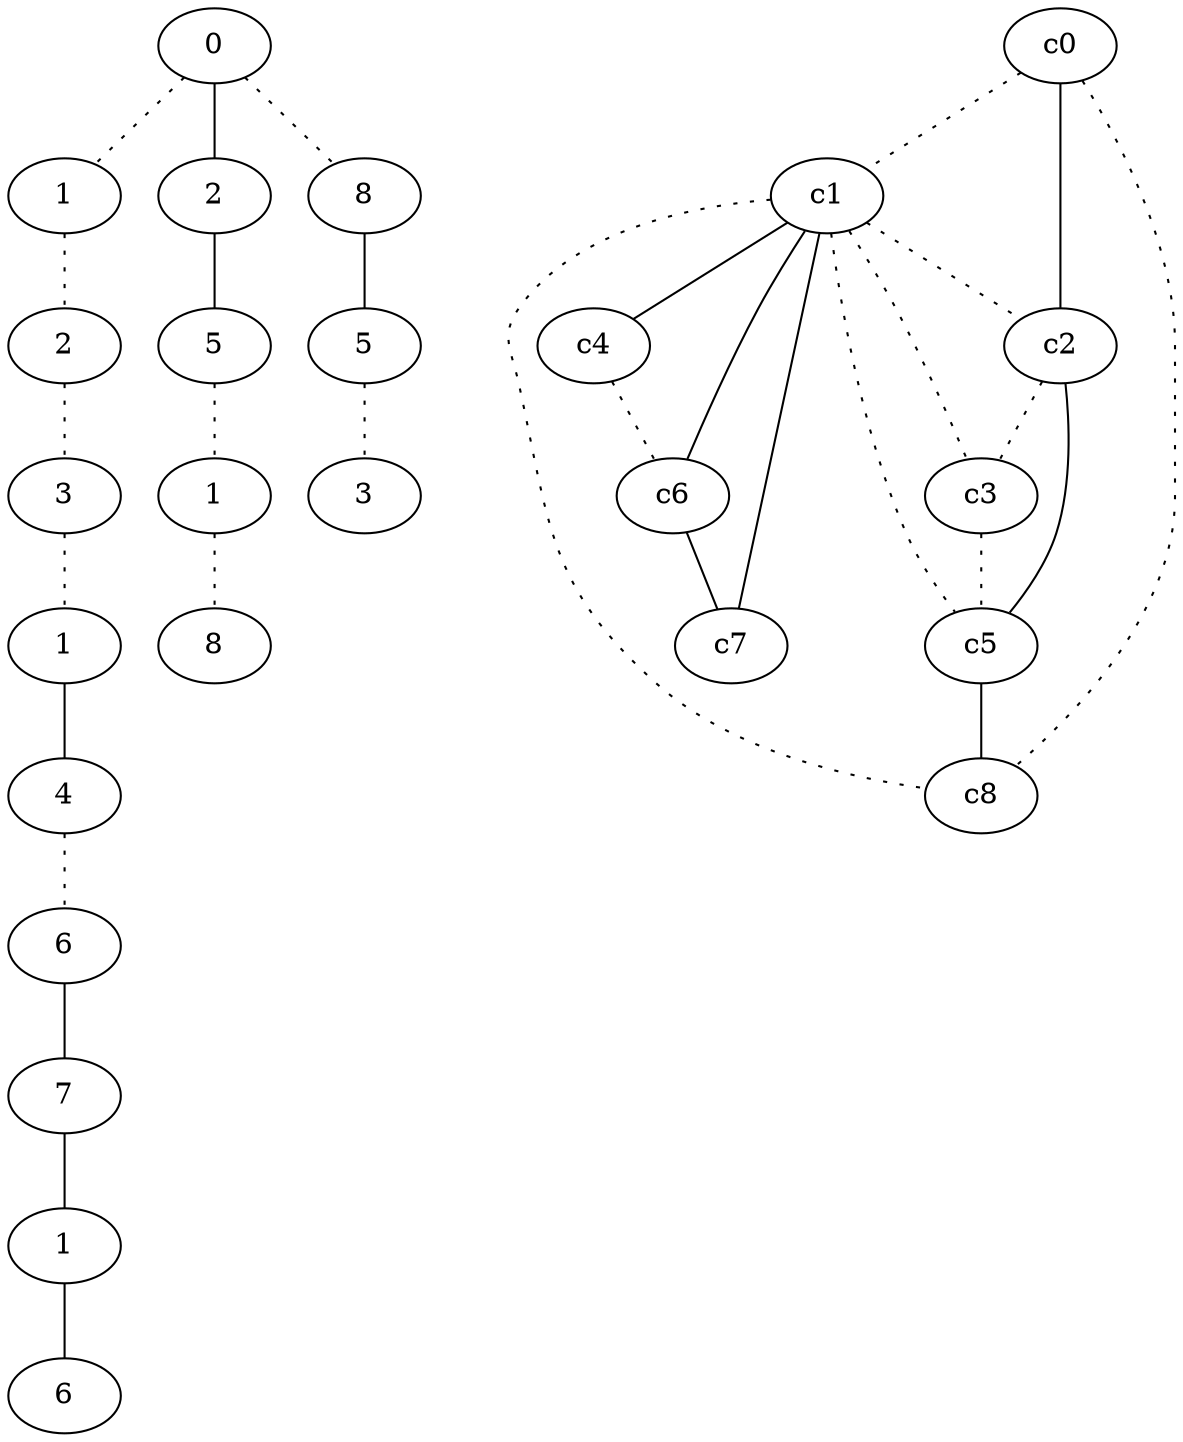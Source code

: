 graph {
a0[label=0];
a1[label=1];
a2[label=2];
a3[label=3];
a4[label=1];
a5[label=4];
a6[label=6];
a7[label=7];
a8[label=1];
a9[label=6];
a10[label=2];
a11[label=5];
a12[label=1];
a13[label=8];
a14[label=8];
a15[label=5];
a16[label=3];
a0 -- a1 [style=dotted];
a0 -- a10;
a0 -- a14 [style=dotted];
a1 -- a2 [style=dotted];
a2 -- a3 [style=dotted];
a3 -- a4 [style=dotted];
a4 -- a5;
a5 -- a6 [style=dotted];
a6 -- a7;
a7 -- a8;
a8 -- a9;
a10 -- a11;
a11 -- a12 [style=dotted];
a12 -- a13 [style=dotted];
a14 -- a15;
a15 -- a16 [style=dotted];
c0 -- c1 [style=dotted];
c0 -- c2;
c0 -- c8 [style=dotted];
c1 -- c2 [style=dotted];
c1 -- c3 [style=dotted];
c1 -- c4;
c1 -- c5 [style=dotted];
c1 -- c6;
c1 -- c7;
c1 -- c8 [style=dotted];
c2 -- c3 [style=dotted];
c2 -- c5;
c3 -- c5 [style=dotted];
c4 -- c6 [style=dotted];
c5 -- c8;
c6 -- c7;
}
